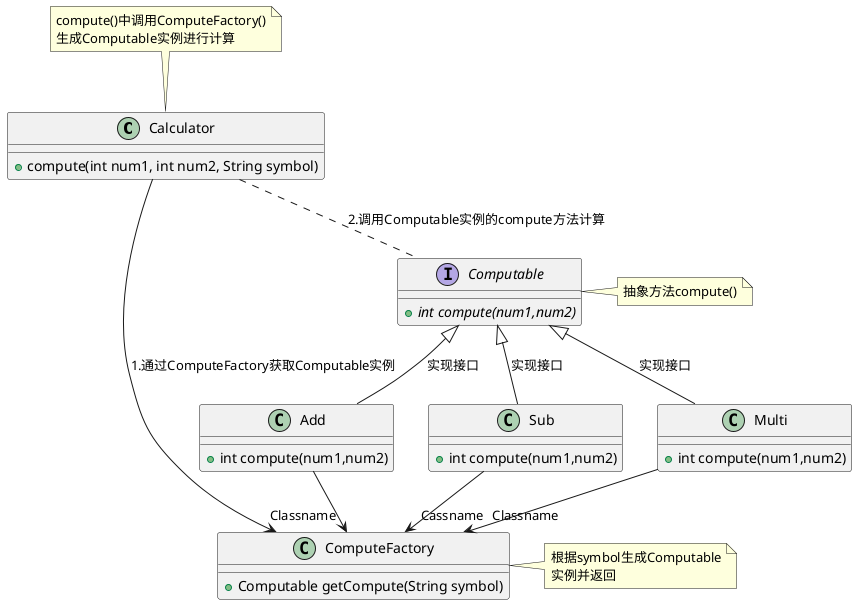 @startuml
'https://plantuml.com/class-diagram

class Calculator{
    +compute(int num1, int num2, String symbol)
}

class Add{
    +int compute(num1,num2)
}

class Sub{
    +int compute(num1,num2)
}

class Multi{
    +int compute(num1,num2)
}

Interface Computable{
   {abstract} +int compute(num1,num2)
}

class ComputeFactory{
    +Computable getCompute(String symbol)
}

Computable <|-- Add :实现接口
Computable <|-- Sub :实现接口
Computable <|-- Multi:实现接口
Calculator --> ComputeFactory :1.通过ComputeFactory获取Computable实例
Calculator .. Computable :2.调用Computable实例的compute方法计算
Add --> "Classname" ComputeFactory
Sub --> "Cassname" ComputeFactory
Multi --> "Classname" ComputeFactory

note top of Calculator
  compute()中调用ComputeFactory()
  生成Computable实例进行计算
end note

note right of ComputeFactory
    根据symbol生成Computable
    实例并返回
end note

note right of Computable
    抽象方法compute()
end note

@enduml